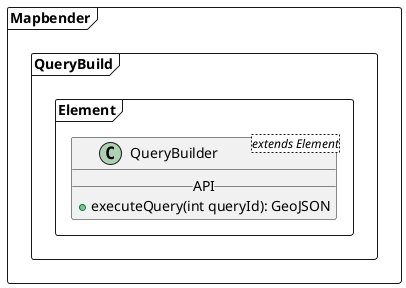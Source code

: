 @startuml

package Mapbender <<Frame>> {

  package QueryBuild <<Frame>>{
    package Element <<Frame>>{
      class QueryBuilder <extends Element>{
         __ API __
         + executeQuery(int queryId): GeoJSON
      }
    }
  }
}
@enduml
